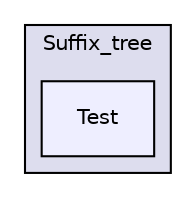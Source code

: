 digraph "/home/hari/GSOC/boost_1_67_0/boost/Advanced-Intrusive-master/Suffix_tree/Test" {
  compound=true
  node [ fontsize="10", fontname="Helvetica"];
  edge [ labelfontsize="10", labelfontname="Helvetica"];
  subgraph clusterdir_3669a478407656a6d00dc5774487ef05 {
    graph [ bgcolor="#ddddee", pencolor="black", label="Suffix_tree" fontname="Helvetica", fontsize="10", URL="dir_3669a478407656a6d00dc5774487ef05.html"]
  dir_8e1a7dc1fc168624d7753b6f5305887b [shape=box, label="Test", style="filled", fillcolor="#eeeeff", pencolor="black", URL="dir_8e1a7dc1fc168624d7753b6f5305887b.html"];
  }
}
